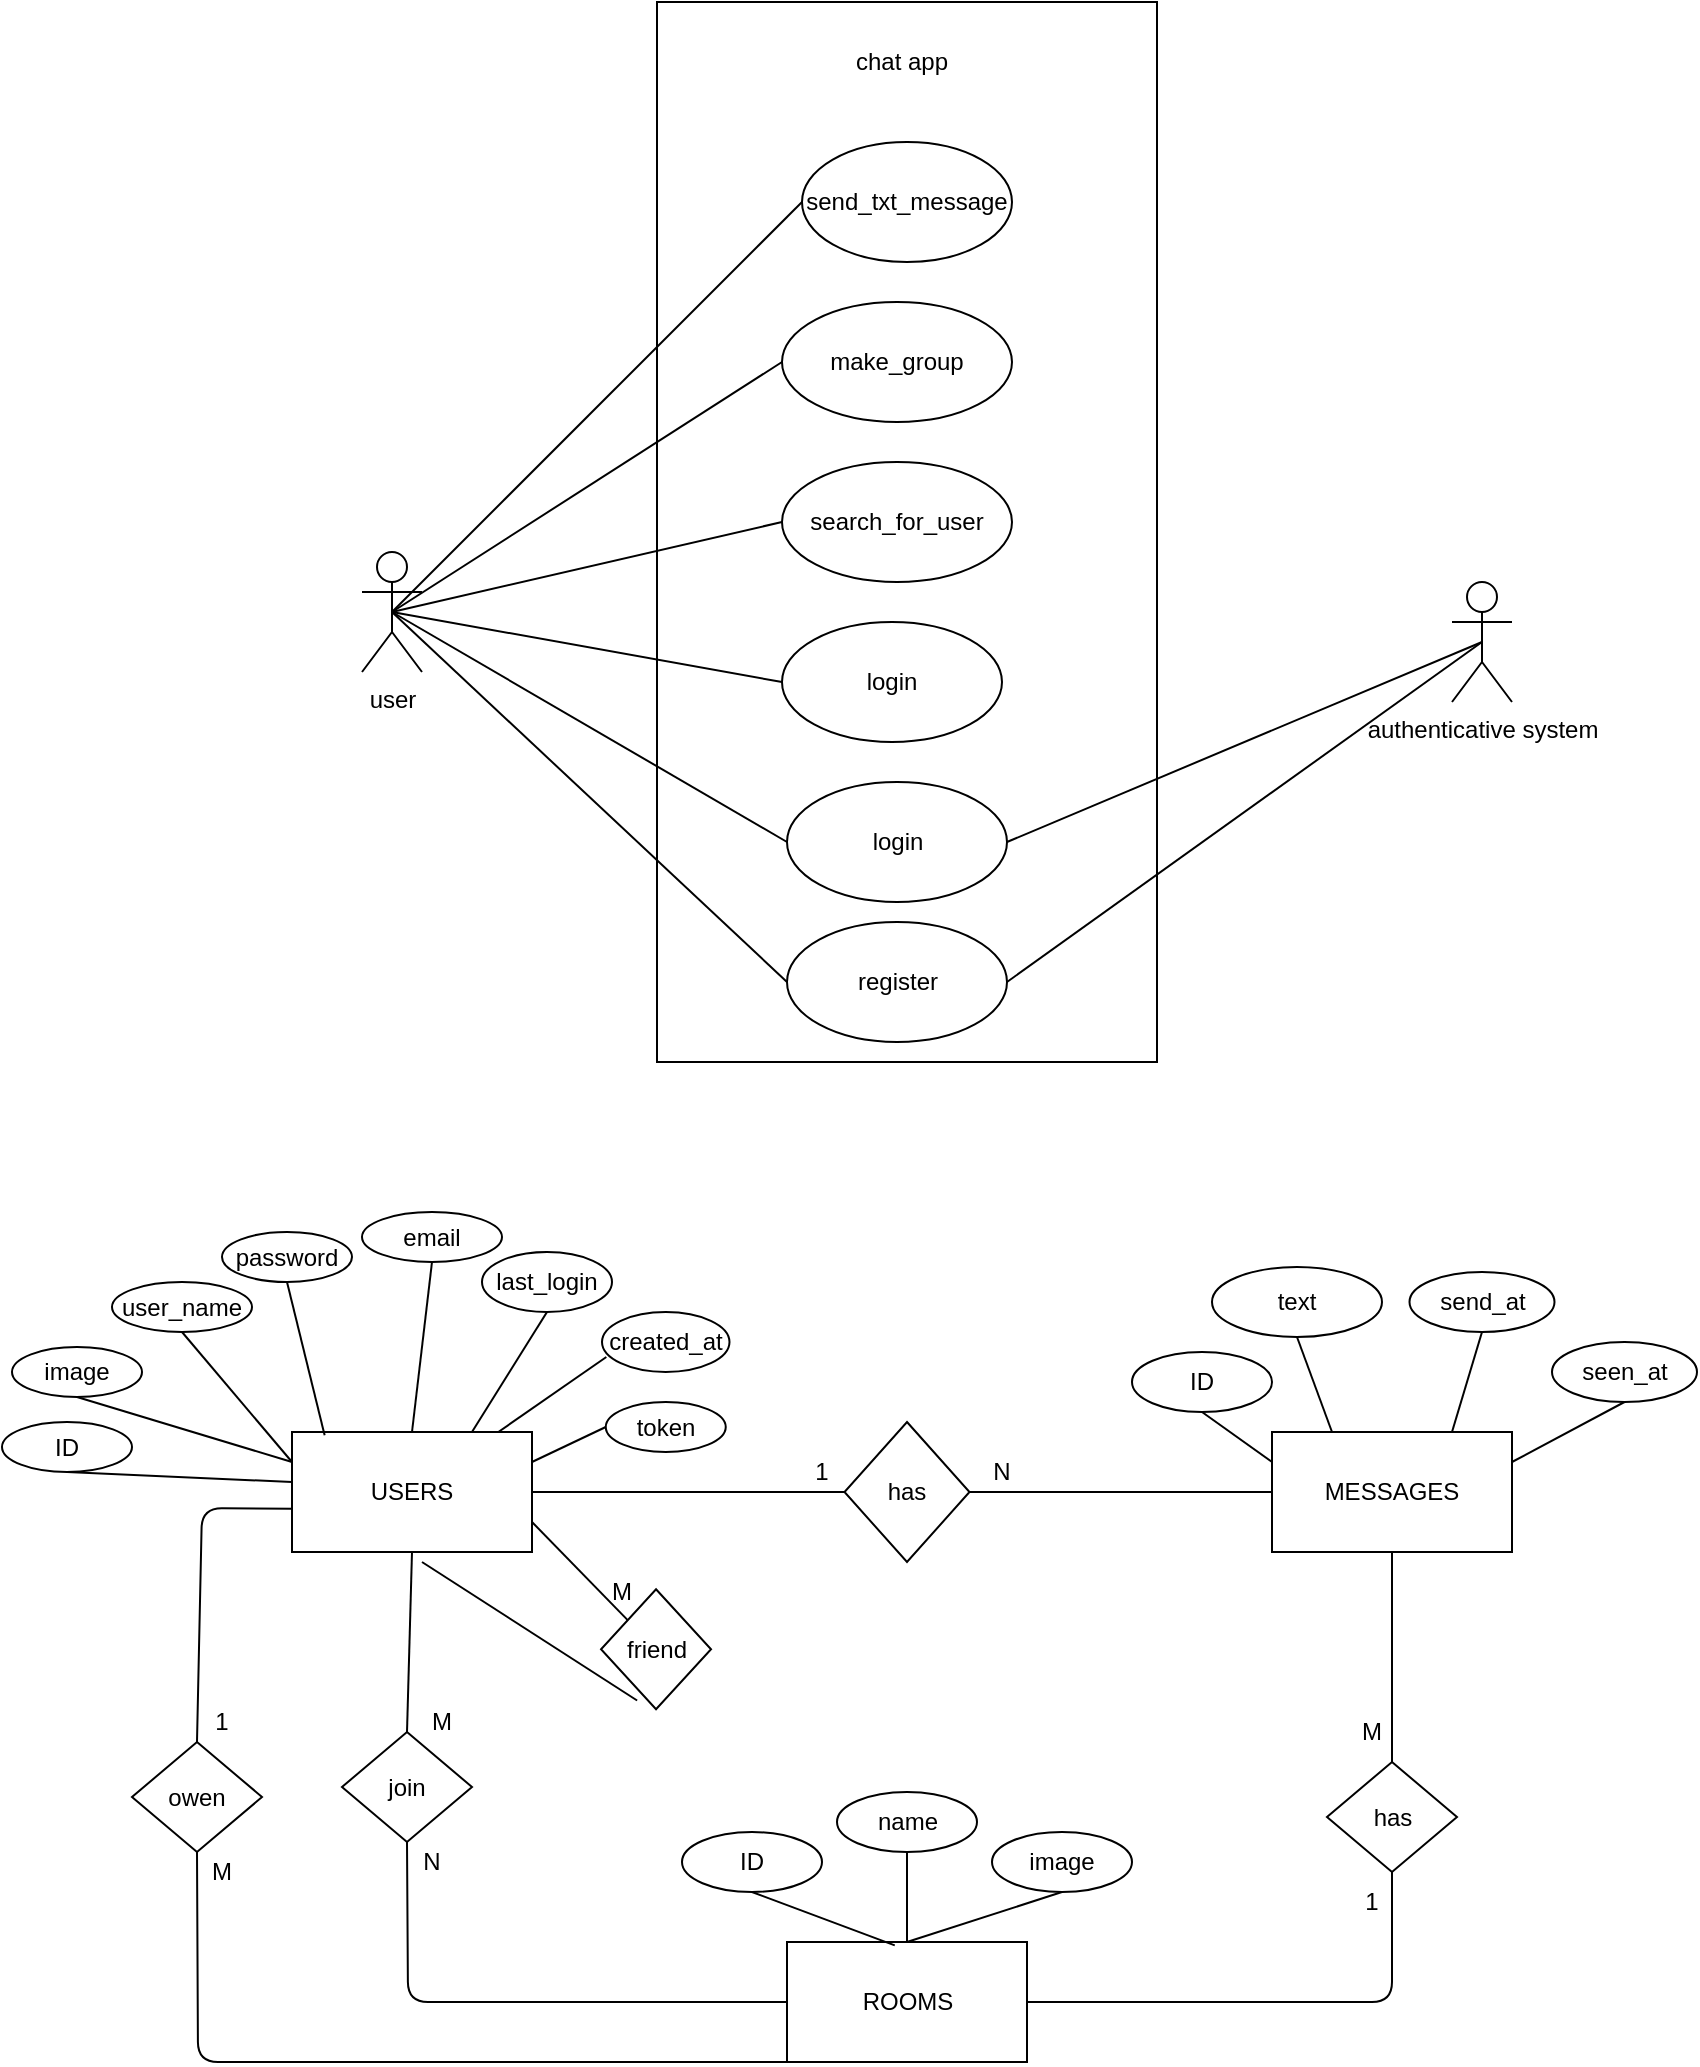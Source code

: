 <mxfile>
    <diagram id="wynGTHeyuO8-08cHfItO" name="Page-1">
        <mxGraphModel dx="1916" dy="1448" grid="1" gridSize="5" guides="1" tooltips="1" connect="1" arrows="1" fold="1" page="1" pageScale="1" pageWidth="850" pageHeight="1100" math="0" shadow="0">
            <root>
                <mxCell id="0"/>
                <mxCell id="1" parent="0"/>
                <mxCell id="2" value="user&lt;br&gt;" style="shape=umlActor;verticalLabelPosition=bottom;verticalAlign=top;html=1;outlineConnect=0;" parent="1" vertex="1">
                    <mxGeometry x="80" y="95" width="30" height="60" as="geometry"/>
                </mxCell>
                <mxCell id="5" value="" style="rounded=0;whiteSpace=wrap;html=1;" parent="1" vertex="1">
                    <mxGeometry x="227.5" y="-180" width="250" height="530" as="geometry"/>
                </mxCell>
                <mxCell id="10" value="chat app" style="text;html=1;strokeColor=none;fillColor=none;align=center;verticalAlign=middle;whiteSpace=wrap;rounded=0;" parent="1" vertex="1">
                    <mxGeometry x="290" y="-170" width="120" height="40" as="geometry"/>
                </mxCell>
                <mxCell id="11" value="send_txt_message" style="ellipse;whiteSpace=wrap;html=1;" parent="1" vertex="1">
                    <mxGeometry x="300" y="-110" width="105" height="60" as="geometry"/>
                </mxCell>
                <mxCell id="12" value="make_group" style="ellipse;whiteSpace=wrap;html=1;" parent="1" vertex="1">
                    <mxGeometry x="290" y="-30" width="115" height="60" as="geometry"/>
                </mxCell>
                <mxCell id="13" value="search_for_user" style="ellipse;whiteSpace=wrap;html=1;" parent="1" vertex="1">
                    <mxGeometry x="290" y="50" width="115" height="60" as="geometry"/>
                </mxCell>
                <mxCell id="14" value="login" style="ellipse;whiteSpace=wrap;html=1;" parent="1" vertex="1">
                    <mxGeometry x="290" y="130" width="110" height="60" as="geometry"/>
                </mxCell>
                <mxCell id="15" value="login" style="ellipse;whiteSpace=wrap;html=1;" parent="1" vertex="1">
                    <mxGeometry x="292.5" y="210" width="110" height="60" as="geometry"/>
                </mxCell>
                <mxCell id="17" value="register" style="ellipse;whiteSpace=wrap;html=1;" parent="1" vertex="1">
                    <mxGeometry x="292.5" y="280" width="110" height="60" as="geometry"/>
                </mxCell>
                <mxCell id="20" value="" style="endArrow=none;html=1;exitX=0.5;exitY=0.5;exitDx=0;exitDy=0;exitPerimeter=0;entryX=0;entryY=0.5;entryDx=0;entryDy=0;" parent="1" source="2" target="11" edge="1">
                    <mxGeometry width="50" height="50" relative="1" as="geometry">
                        <mxPoint x="420" y="95" as="sourcePoint"/>
                        <mxPoint x="210" y="10" as="targetPoint"/>
                    </mxGeometry>
                </mxCell>
                <mxCell id="24" value="" style="endArrow=none;html=1;exitX=0.5;exitY=0.5;exitDx=0;exitDy=0;exitPerimeter=0;entryX=0;entryY=0.5;entryDx=0;entryDy=0;" parent="1" source="2" target="12" edge="1">
                    <mxGeometry width="50" height="50" relative="1" as="geometry">
                        <mxPoint x="100" y="130" as="sourcePoint"/>
                        <mxPoint x="300" y="-75" as="targetPoint"/>
                    </mxGeometry>
                </mxCell>
                <mxCell id="25" value="" style="endArrow=none;html=1;entryX=0;entryY=0.5;entryDx=0;entryDy=0;exitX=0.5;exitY=0.5;exitDx=0;exitDy=0;exitPerimeter=0;" parent="1" source="2" target="13" edge="1">
                    <mxGeometry width="50" height="50" relative="1" as="geometry">
                        <mxPoint x="100" y="130" as="sourcePoint"/>
                        <mxPoint x="295" y="5" as="targetPoint"/>
                    </mxGeometry>
                </mxCell>
                <mxCell id="26" value="" style="endArrow=none;html=1;entryX=0;entryY=0.5;entryDx=0;entryDy=0;exitX=0.5;exitY=0.5;exitDx=0;exitDy=0;exitPerimeter=0;" parent="1" source="2" target="14" edge="1">
                    <mxGeometry width="50" height="50" relative="1" as="geometry">
                        <mxPoint x="100" y="130" as="sourcePoint"/>
                        <mxPoint x="295" y="85" as="targetPoint"/>
                    </mxGeometry>
                </mxCell>
                <mxCell id="27" value="" style="endArrow=none;html=1;entryX=0;entryY=0.5;entryDx=0;entryDy=0;exitX=0.5;exitY=0.5;exitDx=0;exitDy=0;exitPerimeter=0;" parent="1" source="2" target="15" edge="1">
                    <mxGeometry width="50" height="50" relative="1" as="geometry">
                        <mxPoint x="145" y="195" as="sourcePoint"/>
                        <mxPoint x="300" y="90" as="targetPoint"/>
                    </mxGeometry>
                </mxCell>
                <mxCell id="28" value="" style="endArrow=none;html=1;entryX=0;entryY=0.5;entryDx=0;entryDy=0;exitX=0.5;exitY=0.5;exitDx=0;exitDy=0;exitPerimeter=0;" parent="1" source="2" target="17" edge="1">
                    <mxGeometry width="50" height="50" relative="1" as="geometry">
                        <mxPoint x="110" y="140" as="sourcePoint"/>
                        <mxPoint x="305" y="95" as="targetPoint"/>
                    </mxGeometry>
                </mxCell>
                <mxCell id="29" value="authenticative system" style="shape=umlActor;verticalLabelPosition=bottom;verticalAlign=top;html=1;outlineConnect=0;" parent="1" vertex="1">
                    <mxGeometry x="625" y="110" width="30" height="60" as="geometry"/>
                </mxCell>
                <mxCell id="32" value="" style="endArrow=none;html=1;entryX=1;entryY=0.5;entryDx=0;entryDy=0;exitX=0.5;exitY=0.5;exitDx=0;exitDy=0;exitPerimeter=0;" parent="1" source="29" target="15" edge="1">
                    <mxGeometry width="50" height="50" relative="1" as="geometry">
                        <mxPoint x="100" y="130" as="sourcePoint"/>
                        <mxPoint x="405" y="235" as="targetPoint"/>
                    </mxGeometry>
                </mxCell>
                <mxCell id="33" value="" style="endArrow=none;html=1;entryX=1;entryY=0.5;entryDx=0;entryDy=0;exitX=0.5;exitY=0.5;exitDx=0;exitDy=0;exitPerimeter=0;" parent="1" source="29" target="17" edge="1">
                    <mxGeometry width="50" height="50" relative="1" as="geometry">
                        <mxPoint x="625" y="81.29" as="sourcePoint"/>
                        <mxPoint x="407.5" y="245" as="targetPoint"/>
                    </mxGeometry>
                </mxCell>
                <mxCell id="34" value="USERS" style="rounded=0;whiteSpace=wrap;html=1;fontFamily=Helvetica;" parent="1" vertex="1">
                    <mxGeometry x="45" y="535" width="120" height="60" as="geometry"/>
                </mxCell>
                <mxCell id="35" value="MESSAGES" style="rounded=0;whiteSpace=wrap;html=1;fontFamily=Helvetica;" parent="1" vertex="1">
                    <mxGeometry x="535" y="535" width="120" height="60" as="geometry"/>
                </mxCell>
                <mxCell id="36" value="ROOMS" style="rounded=0;whiteSpace=wrap;html=1;fontFamily=Helvetica;" parent="1" vertex="1">
                    <mxGeometry x="292.5" y="790" width="120" height="60" as="geometry"/>
                </mxCell>
                <mxCell id="37" value="has" style="rhombus;whiteSpace=wrap;html=1;fontFamily=Helvetica;" parent="1" vertex="1">
                    <mxGeometry x="321.25" y="530" width="62.5" height="70" as="geometry"/>
                </mxCell>
                <mxCell id="38" value="" style="endArrow=none;html=1;fontFamily=Helvetica;exitX=0;exitY=0.5;exitDx=0;exitDy=0;entryX=1;entryY=0.5;entryDx=0;entryDy=0;" parent="1" source="35" target="37" edge="1">
                    <mxGeometry width="50" height="50" relative="1" as="geometry">
                        <mxPoint x="505" y="580" as="sourcePoint"/>
                        <mxPoint x="395" y="585" as="targetPoint"/>
                    </mxGeometry>
                </mxCell>
                <mxCell id="39" value="" style="endArrow=none;html=1;fontFamily=Helvetica;exitX=1;exitY=0.5;exitDx=0;exitDy=0;" parent="1" source="34" target="37" edge="1">
                    <mxGeometry width="50" height="50" relative="1" as="geometry">
                        <mxPoint x="415" y="610" as="sourcePoint"/>
                        <mxPoint x="465" y="560" as="targetPoint"/>
                    </mxGeometry>
                </mxCell>
                <mxCell id="40" value="join" style="rhombus;whiteSpace=wrap;html=1;fontFamily=Helvetica;" parent="1" vertex="1">
                    <mxGeometry x="70" y="685" width="65" height="55" as="geometry"/>
                </mxCell>
                <mxCell id="41" value="" style="endArrow=none;html=1;fontFamily=Helvetica;exitX=0.5;exitY=0;exitDx=0;exitDy=0;entryX=0.5;entryY=1;entryDx=0;entryDy=0;" parent="1" source="40" target="34" edge="1">
                    <mxGeometry width="50" height="50" relative="1" as="geometry">
                        <mxPoint x="415" y="610" as="sourcePoint"/>
                        <mxPoint x="465" y="560" as="targetPoint"/>
                    </mxGeometry>
                </mxCell>
                <mxCell id="42" value="" style="endArrow=none;html=1;fontFamily=Helvetica;exitX=0.5;exitY=1;exitDx=0;exitDy=0;entryX=0;entryY=0.5;entryDx=0;entryDy=0;" parent="1" source="40" target="36" edge="1">
                    <mxGeometry width="50" height="50" relative="1" as="geometry">
                        <mxPoint x="415" y="610" as="sourcePoint"/>
                        <mxPoint x="465" y="560" as="targetPoint"/>
                        <Array as="points">
                            <mxPoint x="103" y="820"/>
                        </Array>
                    </mxGeometry>
                </mxCell>
                <mxCell id="44" value="has" style="rhombus;whiteSpace=wrap;html=1;fontFamily=Helvetica;" parent="1" vertex="1">
                    <mxGeometry x="562.5" y="700" width="65" height="55" as="geometry"/>
                </mxCell>
                <mxCell id="48" value="" style="endArrow=none;html=1;fontFamily=Helvetica;exitX=1;exitY=0.5;exitDx=0;exitDy=0;entryX=0.5;entryY=1;entryDx=0;entryDy=0;" parent="1" source="36" target="44" edge="1">
                    <mxGeometry width="50" height="50" relative="1" as="geometry">
                        <mxPoint x="415" y="610" as="sourcePoint"/>
                        <mxPoint x="465" y="560" as="targetPoint"/>
                        <Array as="points">
                            <mxPoint x="595" y="820"/>
                        </Array>
                    </mxGeometry>
                </mxCell>
                <mxCell id="49" value="" style="endArrow=none;html=1;fontFamily=Helvetica;exitX=0.5;exitY=0;exitDx=0;exitDy=0;entryX=0.5;entryY=1;entryDx=0;entryDy=0;" parent="1" source="44" target="35" edge="1">
                    <mxGeometry width="50" height="50" relative="1" as="geometry">
                        <mxPoint x="415" y="610" as="sourcePoint"/>
                        <mxPoint x="465" y="560" as="targetPoint"/>
                    </mxGeometry>
                </mxCell>
                <mxCell id="51" value="N" style="text;html=1;strokeColor=none;fillColor=none;align=center;verticalAlign=middle;whiteSpace=wrap;rounded=0;fontFamily=Helvetica;" parent="1" vertex="1">
                    <mxGeometry x="85" y="735" width="60" height="30" as="geometry"/>
                </mxCell>
                <mxCell id="53" value="M" style="text;html=1;strokeColor=none;fillColor=none;align=center;verticalAlign=middle;whiteSpace=wrap;rounded=0;fontFamily=Helvetica;" parent="1" vertex="1">
                    <mxGeometry x="555" y="670" width="60" height="30" as="geometry"/>
                </mxCell>
                <mxCell id="54" value="1" style="text;html=1;strokeColor=none;fillColor=none;align=center;verticalAlign=middle;whiteSpace=wrap;rounded=0;fontFamily=Helvetica;" parent="1" vertex="1">
                    <mxGeometry x="555" y="755" width="60" height="30" as="geometry"/>
                </mxCell>
                <mxCell id="55" value="1" style="text;html=1;strokeColor=none;fillColor=none;align=center;verticalAlign=middle;whiteSpace=wrap;rounded=0;fontFamily=Helvetica;" parent="1" vertex="1">
                    <mxGeometry x="280" y="540" width="60" height="30" as="geometry"/>
                </mxCell>
                <mxCell id="56" value="N" style="text;html=1;strokeColor=none;fillColor=none;align=center;verticalAlign=middle;whiteSpace=wrap;rounded=0;fontFamily=Helvetica;" parent="1" vertex="1">
                    <mxGeometry x="370" y="540" width="60" height="30" as="geometry"/>
                </mxCell>
                <mxCell id="57" value="ID" style="ellipse;whiteSpace=wrap;html=1;fontFamily=Helvetica;" parent="1" vertex="1">
                    <mxGeometry x="-100" y="530" width="65" height="25" as="geometry"/>
                </mxCell>
                <mxCell id="59" value="password" style="ellipse;whiteSpace=wrap;html=1;fontFamily=Helvetica;" parent="1" vertex="1">
                    <mxGeometry x="10" y="435" width="65" height="25" as="geometry"/>
                </mxCell>
                <mxCell id="60" value="user_name" style="ellipse;whiteSpace=wrap;html=1;fontFamily=Helvetica;" parent="1" vertex="1">
                    <mxGeometry x="-45" y="460" width="70" height="25" as="geometry"/>
                </mxCell>
                <mxCell id="61" value="email" style="ellipse;whiteSpace=wrap;html=1;fontFamily=Helvetica;" parent="1" vertex="1">
                    <mxGeometry x="80" y="425" width="70" height="25" as="geometry"/>
                </mxCell>
                <mxCell id="65" value="text" style="ellipse;whiteSpace=wrap;html=1;fontFamily=Helvetica;" parent="1" vertex="1">
                    <mxGeometry x="505" y="452.5" width="85" height="35" as="geometry"/>
                </mxCell>
                <mxCell id="66" value="ID" style="ellipse;whiteSpace=wrap;html=1;fontFamily=Helvetica;" parent="1" vertex="1">
                    <mxGeometry x="465" y="495" width="70" height="30" as="geometry"/>
                </mxCell>
                <mxCell id="68" value="send_at" style="ellipse;whiteSpace=wrap;html=1;fontFamily=Helvetica;" parent="1" vertex="1">
                    <mxGeometry x="603.75" y="455" width="72.5" height="30" as="geometry"/>
                </mxCell>
                <mxCell id="69" value="created_at" style="ellipse;whiteSpace=wrap;html=1;fontFamily=Helvetica;" parent="1" vertex="1">
                    <mxGeometry x="200" y="475" width="63.75" height="30" as="geometry"/>
                </mxCell>
                <mxCell id="70" value="token" style="ellipse;whiteSpace=wrap;html=1;fontFamily=Helvetica;" parent="1" vertex="1">
                    <mxGeometry x="201.88" y="520" width="60" height="25" as="geometry"/>
                </mxCell>
                <mxCell id="71" value="last_login" style="ellipse;whiteSpace=wrap;html=1;fontFamily=Helvetica;" parent="1" vertex="1">
                    <mxGeometry x="140" y="445" width="65" height="30" as="geometry"/>
                </mxCell>
                <mxCell id="74" value="" style="endArrow=none;html=1;fontFamily=Helvetica;entryX=0.5;entryY=1;entryDx=0;entryDy=0;" parent="1" target="57" edge="1">
                    <mxGeometry width="50" height="50" relative="1" as="geometry">
                        <mxPoint x="45" y="560" as="sourcePoint"/>
                        <mxPoint x="465" y="645" as="targetPoint"/>
                    </mxGeometry>
                </mxCell>
                <mxCell id="75" value="" style="endArrow=none;html=1;fontFamily=Helvetica;entryX=0.5;entryY=1;entryDx=0;entryDy=0;exitX=0;exitY=0.25;exitDx=0;exitDy=0;" parent="1" source="34" target="60" edge="1">
                    <mxGeometry width="50" height="50" relative="1" as="geometry">
                        <mxPoint x="50" y="565" as="sourcePoint"/>
                        <mxPoint x="-15" y="540" as="targetPoint"/>
                    </mxGeometry>
                </mxCell>
                <mxCell id="76" value="" style="endArrow=none;html=1;fontFamily=Helvetica;entryX=0.5;entryY=1;entryDx=0;entryDy=0;exitX=0.136;exitY=0.028;exitDx=0;exitDy=0;exitPerimeter=0;" parent="1" source="34" target="59" edge="1">
                    <mxGeometry width="50" height="50" relative="1" as="geometry">
                        <mxPoint x="55" y="570" as="sourcePoint"/>
                        <mxPoint x="-10" y="545" as="targetPoint"/>
                    </mxGeometry>
                </mxCell>
                <mxCell id="77" value="" style="endArrow=none;html=1;fontFamily=Helvetica;entryX=0.5;entryY=1;entryDx=0;entryDy=0;exitX=0.5;exitY=0;exitDx=0;exitDy=0;" parent="1" source="34" target="61" edge="1">
                    <mxGeometry width="50" height="50" relative="1" as="geometry">
                        <mxPoint x="60" y="575" as="sourcePoint"/>
                        <mxPoint x="-5" y="550" as="targetPoint"/>
                    </mxGeometry>
                </mxCell>
                <mxCell id="78" value="" style="endArrow=none;html=1;fontFamily=Helvetica;entryX=0.5;entryY=1;entryDx=0;entryDy=0;exitX=0.75;exitY=0;exitDx=0;exitDy=0;" parent="1" source="34" target="71" edge="1">
                    <mxGeometry width="50" height="50" relative="1" as="geometry">
                        <mxPoint x="130" y="530" as="sourcePoint"/>
                        <mxPoint y="555" as="targetPoint"/>
                    </mxGeometry>
                </mxCell>
                <mxCell id="79" value="" style="endArrow=none;html=1;fontFamily=Helvetica;entryX=0.034;entryY=0.75;entryDx=0;entryDy=0;entryPerimeter=0;" parent="1" source="34" target="69" edge="1">
                    <mxGeometry width="50" height="50" relative="1" as="geometry">
                        <mxPoint x="70" y="585" as="sourcePoint"/>
                        <mxPoint x="5" y="560" as="targetPoint"/>
                    </mxGeometry>
                </mxCell>
                <mxCell id="80" value="" style="endArrow=none;html=1;fontFamily=Helvetica;entryX=0;entryY=0.5;entryDx=0;entryDy=0;exitX=1;exitY=0.25;exitDx=0;exitDy=0;" parent="1" source="34" target="70" edge="1">
                    <mxGeometry width="50" height="50" relative="1" as="geometry">
                        <mxPoint x="75" y="590" as="sourcePoint"/>
                        <mxPoint x="10" y="565" as="targetPoint"/>
                    </mxGeometry>
                </mxCell>
                <mxCell id="84" value="seen_at" style="ellipse;whiteSpace=wrap;html=1;fontFamily=Helvetica;" parent="1" vertex="1">
                    <mxGeometry x="675" y="490" width="72.5" height="30" as="geometry"/>
                </mxCell>
                <mxCell id="89" value="" style="endArrow=none;html=1;fontFamily=Helvetica;entryX=0.5;entryY=1;entryDx=0;entryDy=0;exitX=0;exitY=0.25;exitDx=0;exitDy=0;" parent="1" source="35" target="66" edge="1">
                    <mxGeometry width="50" height="50" relative="1" as="geometry">
                        <mxPoint x="415" y="695" as="sourcePoint"/>
                        <mxPoint x="465" y="645" as="targetPoint"/>
                    </mxGeometry>
                </mxCell>
                <mxCell id="90" value="" style="endArrow=none;html=1;fontFamily=Helvetica;entryX=0.5;entryY=1;entryDx=0;entryDy=0;exitX=0.25;exitY=0;exitDx=0;exitDy=0;" parent="1" source="35" target="65" edge="1">
                    <mxGeometry width="50" height="50" relative="1" as="geometry">
                        <mxPoint x="420" y="700" as="sourcePoint"/>
                        <mxPoint x="470" y="650" as="targetPoint"/>
                    </mxGeometry>
                </mxCell>
                <mxCell id="92" value="" style="endArrow=none;html=1;fontFamily=Helvetica;entryX=0.5;entryY=1;entryDx=0;entryDy=0;exitX=1;exitY=0.25;exitDx=0;exitDy=0;" parent="1" source="35" target="84" edge="1">
                    <mxGeometry width="50" height="50" relative="1" as="geometry">
                        <mxPoint x="430" y="710" as="sourcePoint"/>
                        <mxPoint x="480" y="660" as="targetPoint"/>
                    </mxGeometry>
                </mxCell>
                <mxCell id="93" value="" style="endArrow=none;html=1;fontFamily=Helvetica;exitX=0.75;exitY=0;exitDx=0;exitDy=0;entryX=0.5;entryY=1;entryDx=0;entryDy=0;" parent="1" source="35" target="68" edge="1">
                    <mxGeometry width="50" height="50" relative="1" as="geometry">
                        <mxPoint x="595" y="535" as="sourcePoint"/>
                        <mxPoint x="640" y="495" as="targetPoint"/>
                    </mxGeometry>
                </mxCell>
                <mxCell id="95" value="ID" style="ellipse;whiteSpace=wrap;html=1;fontFamily=Helvetica;" parent="1" vertex="1">
                    <mxGeometry x="240" y="735" width="70" height="30" as="geometry"/>
                </mxCell>
                <mxCell id="96" value="name" style="ellipse;whiteSpace=wrap;html=1;fontFamily=Helvetica;" parent="1" vertex="1">
                    <mxGeometry x="317.5" y="715" width="70" height="30" as="geometry"/>
                </mxCell>
                <mxCell id="100" value="owen" style="rhombus;whiteSpace=wrap;html=1;fontFamily=Helvetica;" parent="1" vertex="1">
                    <mxGeometry x="-35" y="690" width="65" height="55" as="geometry"/>
                </mxCell>
                <mxCell id="101" value="" style="endArrow=none;html=1;fontFamily=Helvetica;entryX=0.5;entryY=0;entryDx=0;entryDy=0;exitX=0.004;exitY=0.639;exitDx=0;exitDy=0;exitPerimeter=0;" parent="1" source="34" target="100" edge="1">
                    <mxGeometry width="50" height="50" relative="1" as="geometry">
                        <mxPoint y="570" as="sourcePoint"/>
                        <mxPoint x="465" y="725" as="targetPoint"/>
                        <Array as="points">
                            <mxPoint y="573"/>
                        </Array>
                    </mxGeometry>
                </mxCell>
                <mxCell id="105" value="" style="endArrow=none;html=1;fontFamily=Helvetica;entryX=0.5;entryY=1;entryDx=0;entryDy=0;exitX=0;exitY=1;exitDx=0;exitDy=0;" parent="1" source="36" target="100" edge="1">
                    <mxGeometry width="50" height="50" relative="1" as="geometry">
                        <mxPoint x="-2" y="835" as="sourcePoint"/>
                        <mxPoint x="465" y="725" as="targetPoint"/>
                        <Array as="points">
                            <mxPoint x="-2" y="850"/>
                        </Array>
                    </mxGeometry>
                </mxCell>
                <mxCell id="106" value="M" style="text;html=1;strokeColor=none;fillColor=none;align=center;verticalAlign=middle;whiteSpace=wrap;rounded=0;fontFamily=Helvetica;" parent="1" vertex="1">
                    <mxGeometry x="-20" y="740" width="60" height="30" as="geometry"/>
                </mxCell>
                <mxCell id="107" value="M" style="text;html=1;strokeColor=none;fillColor=none;align=center;verticalAlign=middle;whiteSpace=wrap;rounded=0;fontFamily=Helvetica;" parent="1" vertex="1">
                    <mxGeometry x="90" y="665" width="60" height="30" as="geometry"/>
                </mxCell>
                <mxCell id="108" value="1" style="text;html=1;strokeColor=none;fillColor=none;align=center;verticalAlign=middle;whiteSpace=wrap;rounded=0;fontFamily=Helvetica;" parent="1" vertex="1">
                    <mxGeometry x="-20" y="665" width="60" height="30" as="geometry"/>
                </mxCell>
                <mxCell id="109" value="" style="endArrow=none;html=1;fontFamily=Helvetica;exitX=0.5;exitY=1;exitDx=0;exitDy=0;entryX=0.449;entryY=0.028;entryDx=0;entryDy=0;entryPerimeter=0;" parent="1" source="95" target="36" edge="1">
                    <mxGeometry width="50" height="50" relative="1" as="geometry">
                        <mxPoint x="325" y="695" as="sourcePoint"/>
                        <mxPoint x="375" y="645" as="targetPoint"/>
                    </mxGeometry>
                </mxCell>
                <mxCell id="110" value="" style="endArrow=none;html=1;fontFamily=Helvetica;entryX=0.5;entryY=1;entryDx=0;entryDy=0;exitX=0.5;exitY=0;exitDx=0;exitDy=0;" parent="1" source="36" target="96" edge="1">
                    <mxGeometry width="50" height="50" relative="1" as="geometry">
                        <mxPoint x="325" y="695" as="sourcePoint"/>
                        <mxPoint x="375" y="645" as="targetPoint"/>
                    </mxGeometry>
                </mxCell>
                <mxCell id="111" value="image" style="ellipse;whiteSpace=wrap;html=1;fontFamily=Helvetica;" parent="1" vertex="1">
                    <mxGeometry x="-95" y="492.5" width="65" height="25" as="geometry"/>
                </mxCell>
                <mxCell id="112" value="" style="endArrow=none;html=1;fontFamily=Helvetica;entryX=0.5;entryY=1;entryDx=0;entryDy=0;exitX=0;exitY=0.25;exitDx=0;exitDy=0;" parent="1" source="34" target="111" edge="1">
                    <mxGeometry width="50" height="50" relative="1" as="geometry">
                        <mxPoint x="-55" y="590" as="sourcePoint"/>
                        <mxPoint x="-5" y="490" as="targetPoint"/>
                    </mxGeometry>
                </mxCell>
                <mxCell id="113" value="image" style="ellipse;whiteSpace=wrap;html=1;fontFamily=Helvetica;" parent="1" vertex="1">
                    <mxGeometry x="395" y="735" width="70" height="30" as="geometry"/>
                </mxCell>
                <mxCell id="114" value="" style="endArrow=none;html=1;fontFamily=Helvetica;entryX=0.5;entryY=1;entryDx=0;entryDy=0;exitX=0.5;exitY=0;exitDx=0;exitDy=0;" parent="1" source="36" target="113" edge="1">
                    <mxGeometry width="50" height="50" relative="1" as="geometry">
                        <mxPoint x="357.5" y="795" as="sourcePoint"/>
                        <mxPoint x="357.5" y="750" as="targetPoint"/>
                    </mxGeometry>
                </mxCell>
                <mxCell id="115" value="friend" style="rhombus;whiteSpace=wrap;html=1;fontFamily=Helvetica;rotation=0;" vertex="1" parent="1">
                    <mxGeometry x="199.52" y="613.62" width="55" height="60" as="geometry"/>
                </mxCell>
                <mxCell id="116" value="" style="endArrow=none;html=1;fontFamily=Helvetica;entryX=0.5;entryY=1;entryDx=0;entryDy=0;exitX=0.328;exitY=0.927;exitDx=0;exitDy=0;exitPerimeter=0;" edge="1" parent="1" source="115">
                    <mxGeometry width="50" height="50" relative="1" as="geometry">
                        <mxPoint x="190" y="665" as="sourcePoint"/>
                        <mxPoint x="110" y="600" as="targetPoint"/>
                    </mxGeometry>
                </mxCell>
                <mxCell id="117" value="" style="endArrow=none;html=1;fontFamily=Helvetica;entryX=1;entryY=0.75;entryDx=0;entryDy=0;" edge="1" parent="1" source="115" target="34">
                    <mxGeometry width="50" height="50" relative="1" as="geometry">
                        <mxPoint x="112.5" y="695" as="sourcePoint"/>
                        <mxPoint x="115" y="605" as="targetPoint"/>
                    </mxGeometry>
                </mxCell>
                <mxCell id="118" value="M" style="text;html=1;strokeColor=none;fillColor=none;align=center;verticalAlign=middle;whiteSpace=wrap;rounded=0;fontFamily=Helvetica;" vertex="1" parent="1">
                    <mxGeometry x="180" y="600" width="60" height="30" as="geometry"/>
                </mxCell>
            </root>
        </mxGraphModel>
    </diagram>
</mxfile>